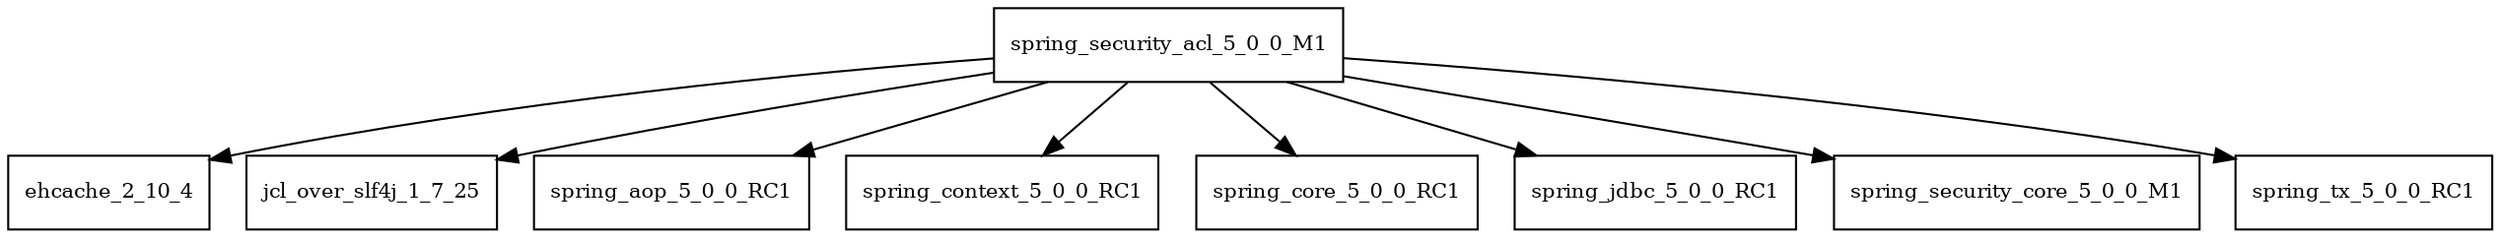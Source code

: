 digraph spring_security_acl_5_0_0_M1_dependencies {
  node [shape = box, fontsize=10.0];
  spring_security_acl_5_0_0_M1 -> ehcache_2_10_4;
  spring_security_acl_5_0_0_M1 -> jcl_over_slf4j_1_7_25;
  spring_security_acl_5_0_0_M1 -> spring_aop_5_0_0_RC1;
  spring_security_acl_5_0_0_M1 -> spring_context_5_0_0_RC1;
  spring_security_acl_5_0_0_M1 -> spring_core_5_0_0_RC1;
  spring_security_acl_5_0_0_M1 -> spring_jdbc_5_0_0_RC1;
  spring_security_acl_5_0_0_M1 -> spring_security_core_5_0_0_M1;
  spring_security_acl_5_0_0_M1 -> spring_tx_5_0_0_RC1;
}
